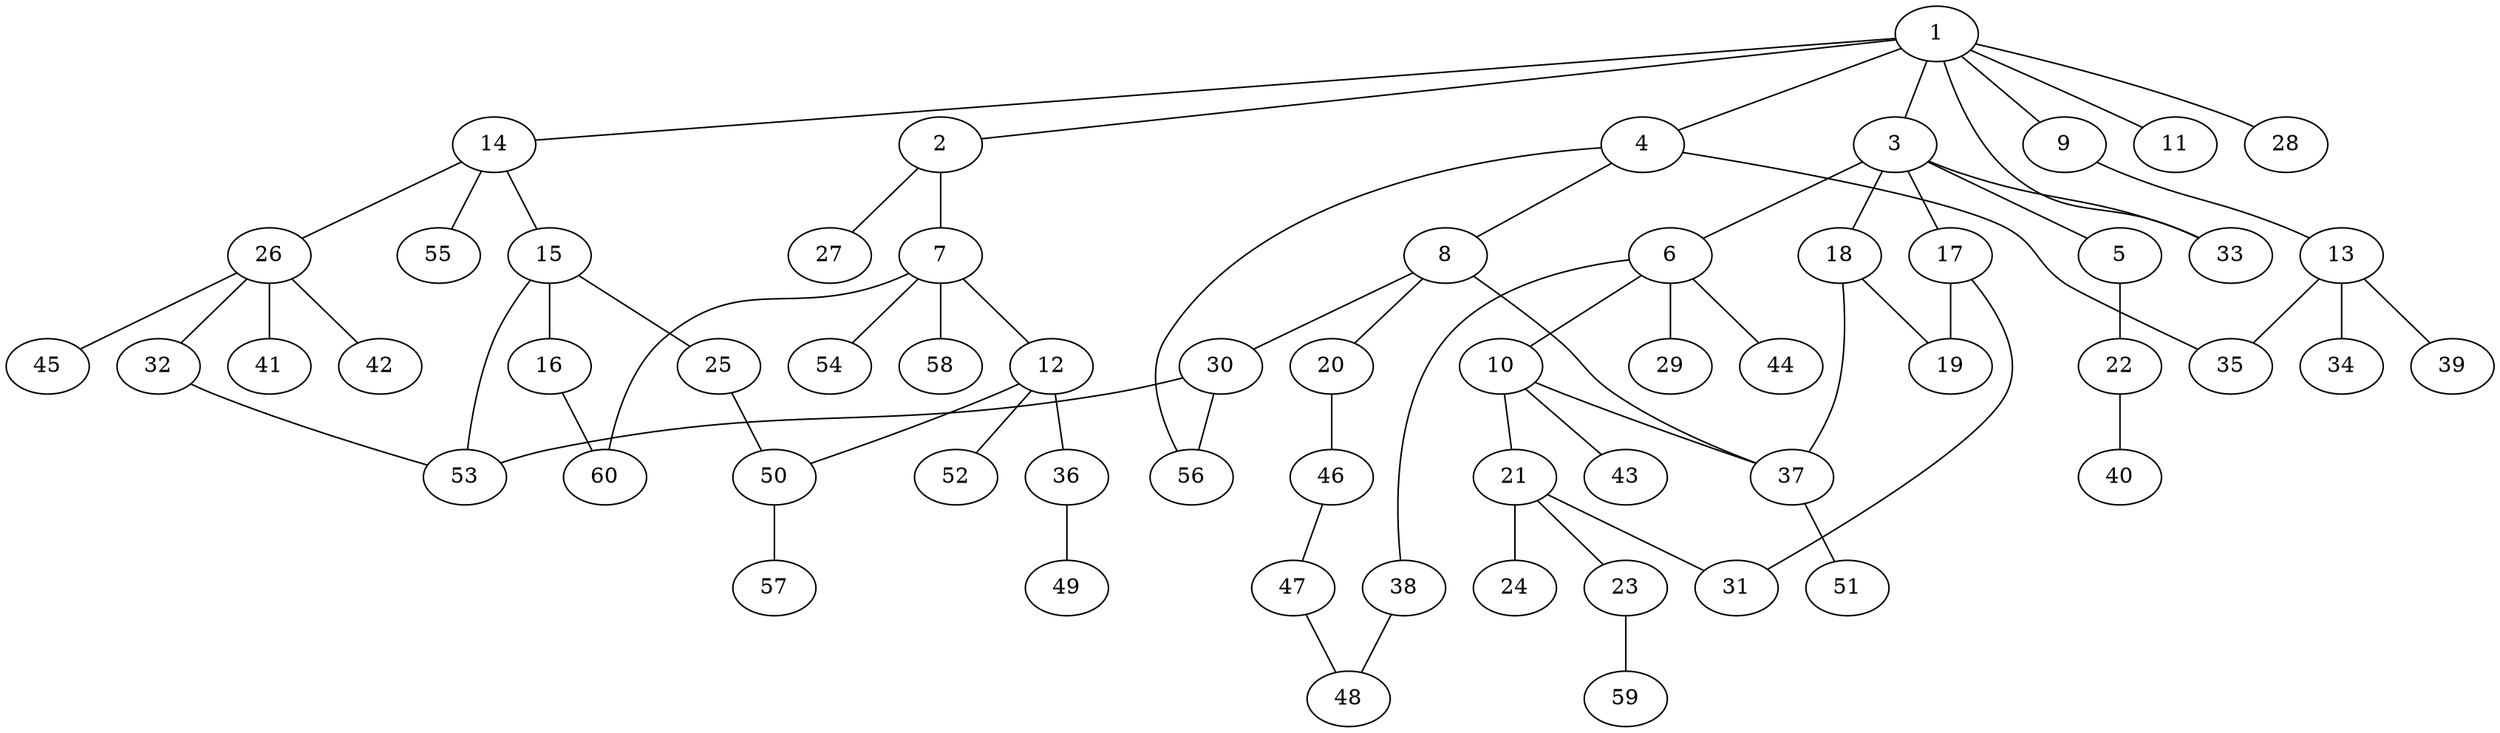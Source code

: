graph graphname {1--2
1--3
1--4
1--9
1--11
1--14
1--28
1--33
2--7
2--27
3--5
3--6
3--17
3--18
3--33
4--8
4--35
4--56
5--22
6--10
6--29
6--38
6--44
7--12
7--54
7--58
7--60
8--20
8--30
8--37
9--13
10--21
10--37
10--43
12--36
12--50
12--52
13--34
13--35
13--39
14--15
14--26
14--55
15--16
15--25
15--53
16--60
17--19
17--31
18--19
18--37
20--46
21--23
21--24
21--31
22--40
23--59
25--50
26--32
26--41
26--42
26--45
30--53
30--56
32--53
36--49
37--51
38--48
46--47
47--48
50--57
}